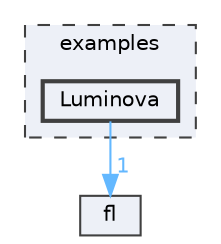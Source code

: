 digraph "/home/runner/work/FastLED/FastLED/examples/Luminova"
{
 // INTERACTIVE_SVG=YES
 // LATEX_PDF_SIZE
  bgcolor="transparent";
  edge [fontname=Helvetica,fontsize=10,labelfontname=Helvetica,labelfontsize=10];
  node [fontname=Helvetica,fontsize=10,shape=box,height=0.2,width=0.4];
  compound=true
  subgraph clusterdir_d28a4824dc47e487b107a5db32ef43c4 {
    graph [ bgcolor="#edf0f7", pencolor="grey25", label="examples", fontname=Helvetica,fontsize=10 style="filled,dashed", URL="dir_d28a4824dc47e487b107a5db32ef43c4.html",tooltip=""]
  dir_a2ac95ff5de64406b5c35852fbb13c18 [label="Luminova", fillcolor="#edf0f7", color="grey25", style="filled,bold", URL="dir_a2ac95ff5de64406b5c35852fbb13c18.html",tooltip=""];
  }
  dir_4d1829fa9bd13d7db71e765b2707b248 [label="fl", fillcolor="#edf0f7", color="grey25", style="filled", URL="dir_4d1829fa9bd13d7db71e765b2707b248.html",tooltip=""];
  dir_a2ac95ff5de64406b5c35852fbb13c18->dir_4d1829fa9bd13d7db71e765b2707b248 [headlabel="1", labeldistance=1.5 headhref="dir_000066_000042.html" href="dir_000066_000042.html" color="steelblue1" fontcolor="steelblue1"];
}
